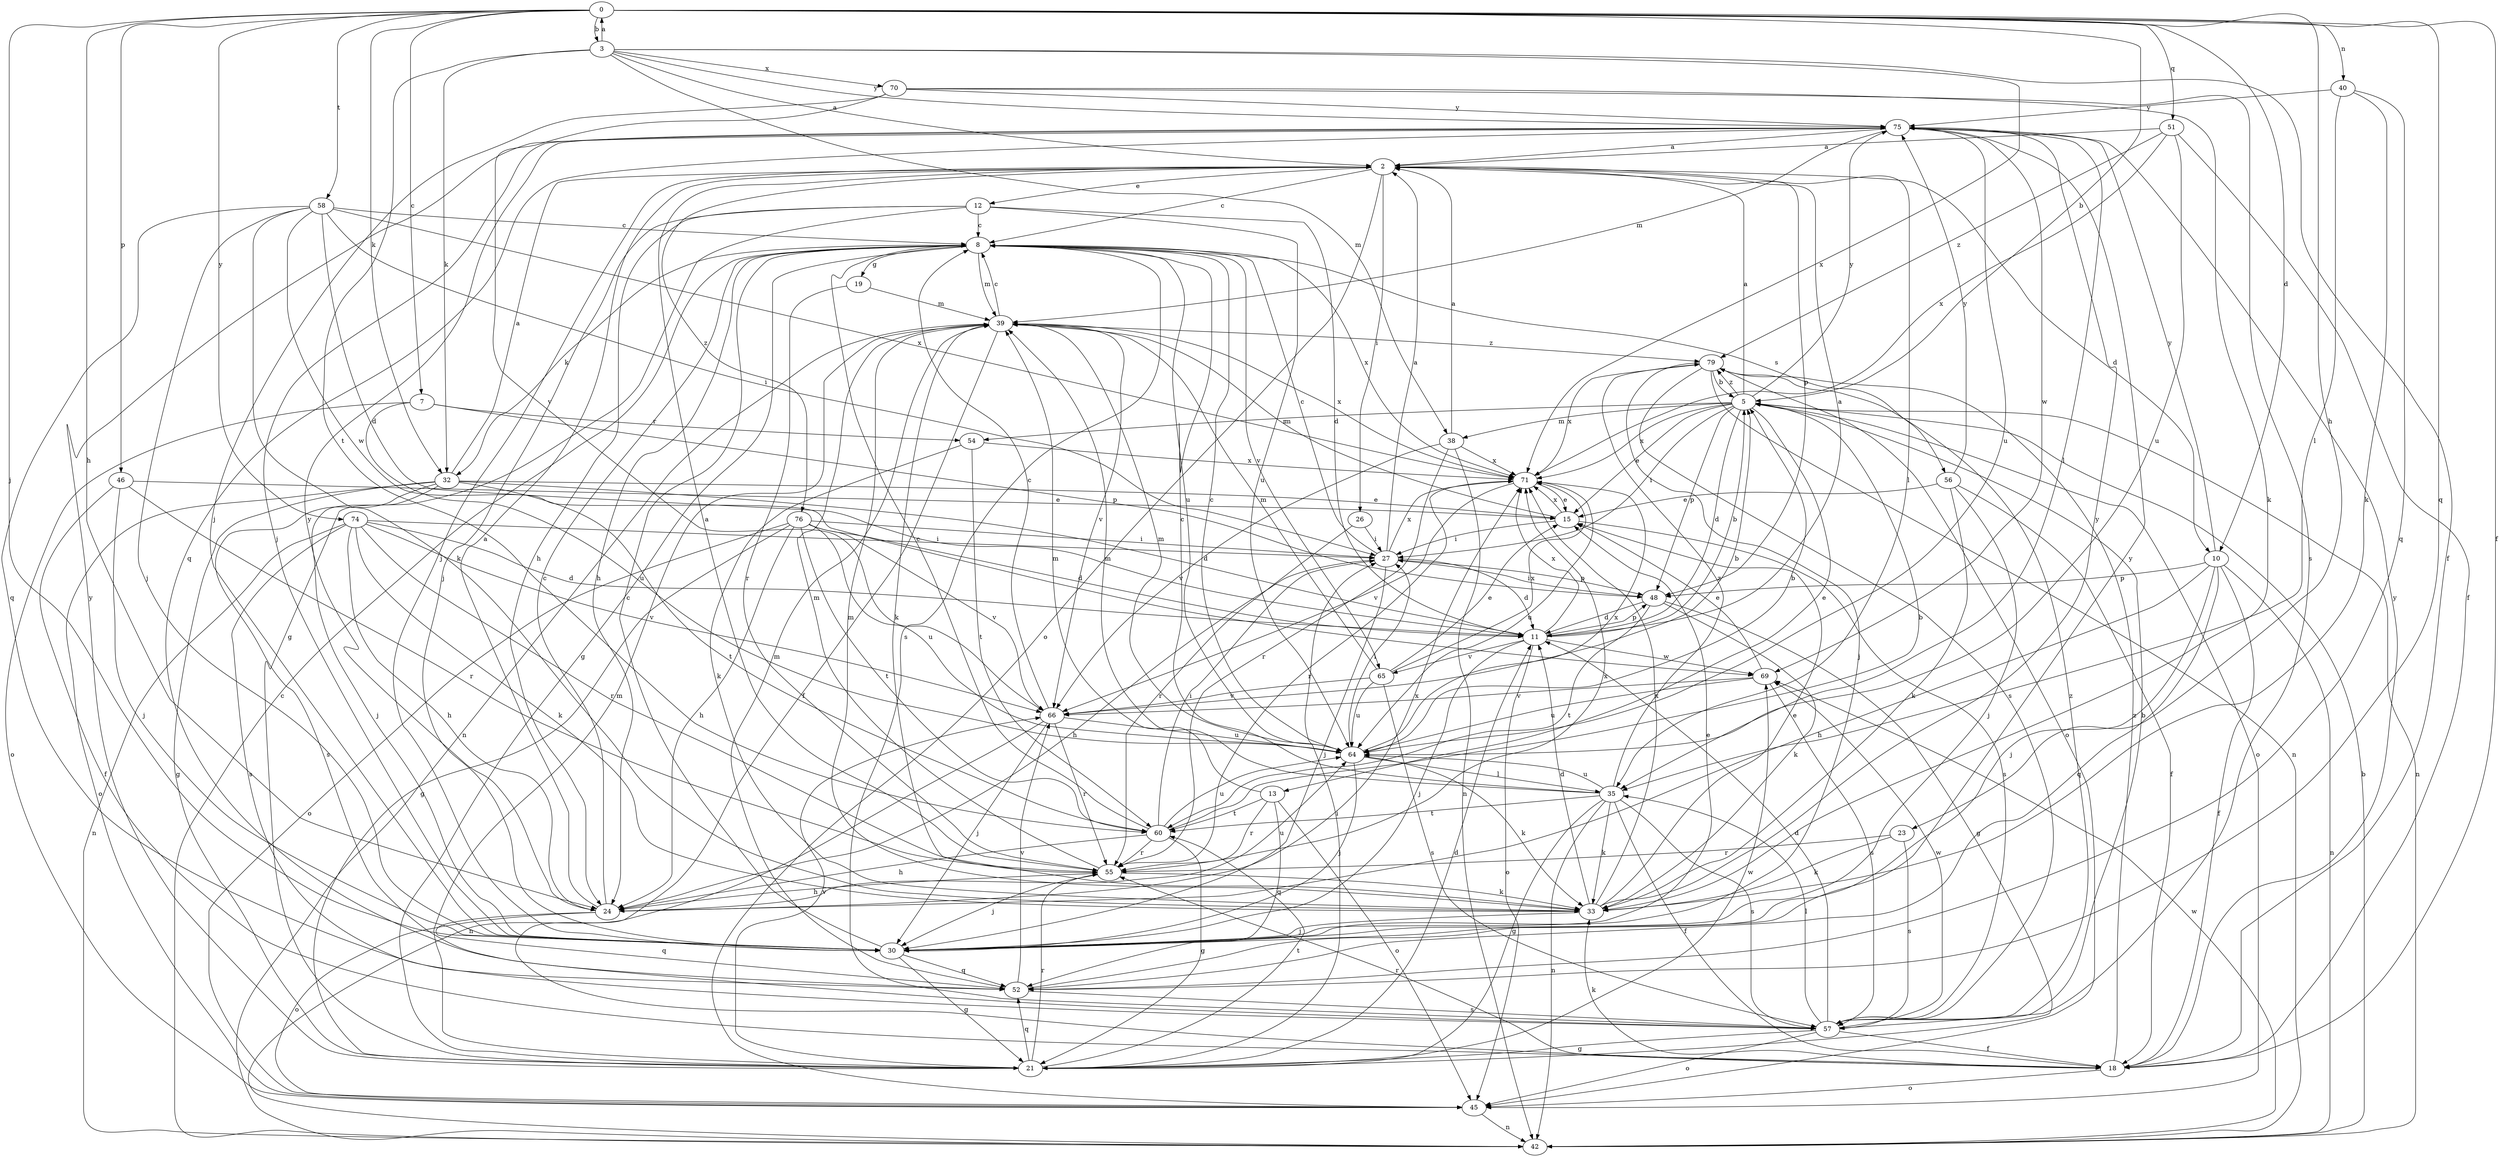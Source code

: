 strict digraph  {
0;
2;
3;
5;
7;
8;
10;
11;
12;
13;
15;
18;
19;
21;
23;
24;
26;
27;
30;
32;
33;
35;
38;
39;
40;
42;
45;
46;
48;
51;
52;
54;
55;
56;
57;
58;
60;
64;
65;
66;
69;
70;
71;
74;
75;
76;
79;
0 -> 3  [label=b];
0 -> 5  [label=b];
0 -> 7  [label=c];
0 -> 10  [label=d];
0 -> 18  [label=f];
0 -> 23  [label=h];
0 -> 24  [label=h];
0 -> 30  [label=j];
0 -> 32  [label=k];
0 -> 40  [label=n];
0 -> 46  [label=p];
0 -> 51  [label=q];
0 -> 52  [label=q];
0 -> 58  [label=t];
0 -> 74  [label=y];
2 -> 8  [label=c];
2 -> 10  [label=d];
2 -> 12  [label=e];
2 -> 26  [label=i];
2 -> 30  [label=j];
2 -> 35  [label=l];
2 -> 45  [label=o];
2 -> 48  [label=p];
2 -> 76  [label=z];
3 -> 0  [label=a];
3 -> 2  [label=a];
3 -> 18  [label=f];
3 -> 32  [label=k];
3 -> 38  [label=m];
3 -> 60  [label=t];
3 -> 70  [label=x];
3 -> 71  [label=x];
3 -> 75  [label=y];
5 -> 2  [label=a];
5 -> 11  [label=d];
5 -> 13  [label=e];
5 -> 15  [label=e];
5 -> 27  [label=i];
5 -> 38  [label=m];
5 -> 42  [label=n];
5 -> 45  [label=o];
5 -> 48  [label=p];
5 -> 54  [label=r];
5 -> 71  [label=x];
5 -> 75  [label=y];
5 -> 79  [label=z];
7 -> 45  [label=o];
7 -> 48  [label=p];
7 -> 54  [label=r];
7 -> 64  [label=u];
8 -> 19  [label=g];
8 -> 21  [label=g];
8 -> 24  [label=h];
8 -> 32  [label=k];
8 -> 39  [label=m];
8 -> 56  [label=s];
8 -> 57  [label=s];
8 -> 64  [label=u];
8 -> 65  [label=v];
8 -> 71  [label=x];
10 -> 18  [label=f];
10 -> 24  [label=h];
10 -> 30  [label=j];
10 -> 42  [label=n];
10 -> 48  [label=p];
10 -> 52  [label=q];
10 -> 75  [label=y];
11 -> 2  [label=a];
11 -> 5  [label=b];
11 -> 30  [label=j];
11 -> 45  [label=o];
11 -> 48  [label=p];
11 -> 65  [label=v];
11 -> 69  [label=w];
11 -> 71  [label=x];
12 -> 8  [label=c];
12 -> 11  [label=d];
12 -> 21  [label=g];
12 -> 24  [label=h];
12 -> 30  [label=j];
12 -> 64  [label=u];
13 -> 39  [label=m];
13 -> 45  [label=o];
13 -> 52  [label=q];
13 -> 55  [label=r];
13 -> 60  [label=t];
15 -> 27  [label=i];
15 -> 39  [label=m];
15 -> 57  [label=s];
15 -> 71  [label=x];
18 -> 33  [label=k];
18 -> 45  [label=o];
18 -> 55  [label=r];
18 -> 75  [label=y];
18 -> 79  [label=z];
19 -> 39  [label=m];
19 -> 55  [label=r];
21 -> 11  [label=d];
21 -> 27  [label=i];
21 -> 39  [label=m];
21 -> 52  [label=q];
21 -> 55  [label=r];
21 -> 60  [label=t];
21 -> 66  [label=v];
21 -> 69  [label=w];
21 -> 75  [label=y];
23 -> 33  [label=k];
23 -> 55  [label=r];
23 -> 57  [label=s];
24 -> 2  [label=a];
24 -> 8  [label=c];
24 -> 45  [label=o];
24 -> 52  [label=q];
24 -> 64  [label=u];
24 -> 71  [label=x];
24 -> 75  [label=y];
26 -> 27  [label=i];
26 -> 55  [label=r];
27 -> 2  [label=a];
27 -> 8  [label=c];
27 -> 11  [label=d];
27 -> 24  [label=h];
27 -> 30  [label=j];
27 -> 48  [label=p];
27 -> 71  [label=x];
30 -> 8  [label=c];
30 -> 15  [label=e];
30 -> 21  [label=g];
30 -> 52  [label=q];
32 -> 2  [label=a];
32 -> 11  [label=d];
32 -> 15  [label=e];
32 -> 21  [label=g];
32 -> 30  [label=j];
32 -> 45  [label=o];
32 -> 57  [label=s];
32 -> 60  [label=t];
33 -> 11  [label=d];
33 -> 15  [label=e];
33 -> 30  [label=j];
33 -> 39  [label=m];
33 -> 71  [label=x];
33 -> 75  [label=y];
35 -> 8  [label=c];
35 -> 18  [label=f];
35 -> 21  [label=g];
35 -> 33  [label=k];
35 -> 39  [label=m];
35 -> 42  [label=n];
35 -> 57  [label=s];
35 -> 60  [label=t];
35 -> 64  [label=u];
35 -> 79  [label=z];
38 -> 2  [label=a];
38 -> 42  [label=n];
38 -> 55  [label=r];
38 -> 66  [label=v];
38 -> 71  [label=x];
39 -> 8  [label=c];
39 -> 18  [label=f];
39 -> 33  [label=k];
39 -> 42  [label=n];
39 -> 66  [label=v];
39 -> 71  [label=x];
39 -> 79  [label=z];
40 -> 33  [label=k];
40 -> 35  [label=l];
40 -> 52  [label=q];
40 -> 75  [label=y];
42 -> 5  [label=b];
42 -> 8  [label=c];
42 -> 69  [label=w];
45 -> 42  [label=n];
46 -> 15  [label=e];
46 -> 18  [label=f];
46 -> 30  [label=j];
46 -> 55  [label=r];
48 -> 11  [label=d];
48 -> 21  [label=g];
48 -> 27  [label=i];
48 -> 33  [label=k];
48 -> 60  [label=t];
51 -> 2  [label=a];
51 -> 18  [label=f];
51 -> 64  [label=u];
51 -> 71  [label=x];
51 -> 79  [label=z];
52 -> 39  [label=m];
52 -> 57  [label=s];
52 -> 66  [label=v];
52 -> 75  [label=y];
54 -> 33  [label=k];
54 -> 60  [label=t];
54 -> 71  [label=x];
55 -> 2  [label=a];
55 -> 24  [label=h];
55 -> 30  [label=j];
55 -> 33  [label=k];
55 -> 39  [label=m];
55 -> 71  [label=x];
56 -> 15  [label=e];
56 -> 18  [label=f];
56 -> 30  [label=j];
56 -> 33  [label=k];
56 -> 75  [label=y];
57 -> 5  [label=b];
57 -> 11  [label=d];
57 -> 18  [label=f];
57 -> 21  [label=g];
57 -> 35  [label=l];
57 -> 45  [label=o];
57 -> 69  [label=w];
57 -> 79  [label=z];
58 -> 8  [label=c];
58 -> 11  [label=d];
58 -> 27  [label=i];
58 -> 30  [label=j];
58 -> 33  [label=k];
58 -> 52  [label=q];
58 -> 69  [label=w];
58 -> 71  [label=x];
60 -> 5  [label=b];
60 -> 8  [label=c];
60 -> 21  [label=g];
60 -> 24  [label=h];
60 -> 27  [label=i];
60 -> 55  [label=r];
60 -> 64  [label=u];
64 -> 5  [label=b];
64 -> 8  [label=c];
64 -> 27  [label=i];
64 -> 30  [label=j];
64 -> 33  [label=k];
64 -> 35  [label=l];
64 -> 39  [label=m];
64 -> 71  [label=x];
65 -> 15  [label=e];
65 -> 39  [label=m];
65 -> 57  [label=s];
65 -> 64  [label=u];
65 -> 66  [label=v];
65 -> 71  [label=x];
66 -> 5  [label=b];
66 -> 8  [label=c];
66 -> 30  [label=j];
66 -> 42  [label=n];
66 -> 55  [label=r];
66 -> 64  [label=u];
69 -> 15  [label=e];
69 -> 57  [label=s];
69 -> 64  [label=u];
69 -> 66  [label=v];
70 -> 30  [label=j];
70 -> 33  [label=k];
70 -> 57  [label=s];
70 -> 66  [label=v];
70 -> 75  [label=y];
71 -> 15  [label=e];
71 -> 55  [label=r];
71 -> 64  [label=u];
71 -> 66  [label=v];
74 -> 11  [label=d];
74 -> 24  [label=h];
74 -> 27  [label=i];
74 -> 33  [label=k];
74 -> 42  [label=n];
74 -> 55  [label=r];
74 -> 57  [label=s];
74 -> 66  [label=v];
75 -> 2  [label=a];
75 -> 30  [label=j];
75 -> 35  [label=l];
75 -> 39  [label=m];
75 -> 52  [label=q];
75 -> 64  [label=u];
75 -> 69  [label=w];
76 -> 11  [label=d];
76 -> 21  [label=g];
76 -> 24  [label=h];
76 -> 27  [label=i];
76 -> 45  [label=o];
76 -> 60  [label=t];
76 -> 64  [label=u];
76 -> 66  [label=v];
79 -> 5  [label=b];
79 -> 30  [label=j];
79 -> 42  [label=n];
79 -> 45  [label=o];
79 -> 57  [label=s];
79 -> 71  [label=x];
}
